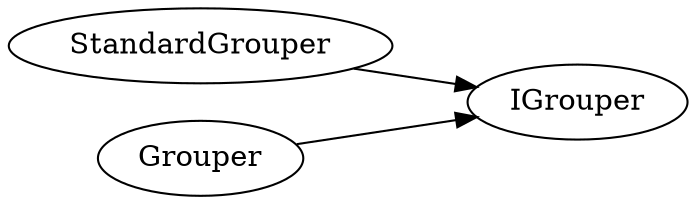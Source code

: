 
    digraph "graph7"
    {
        rankdir = "LR";
        size = "8,20";
        ratio = compress;
    "StandardGrouper"->"IGrouper";
"Grouper"->"IGrouper";

    }
    